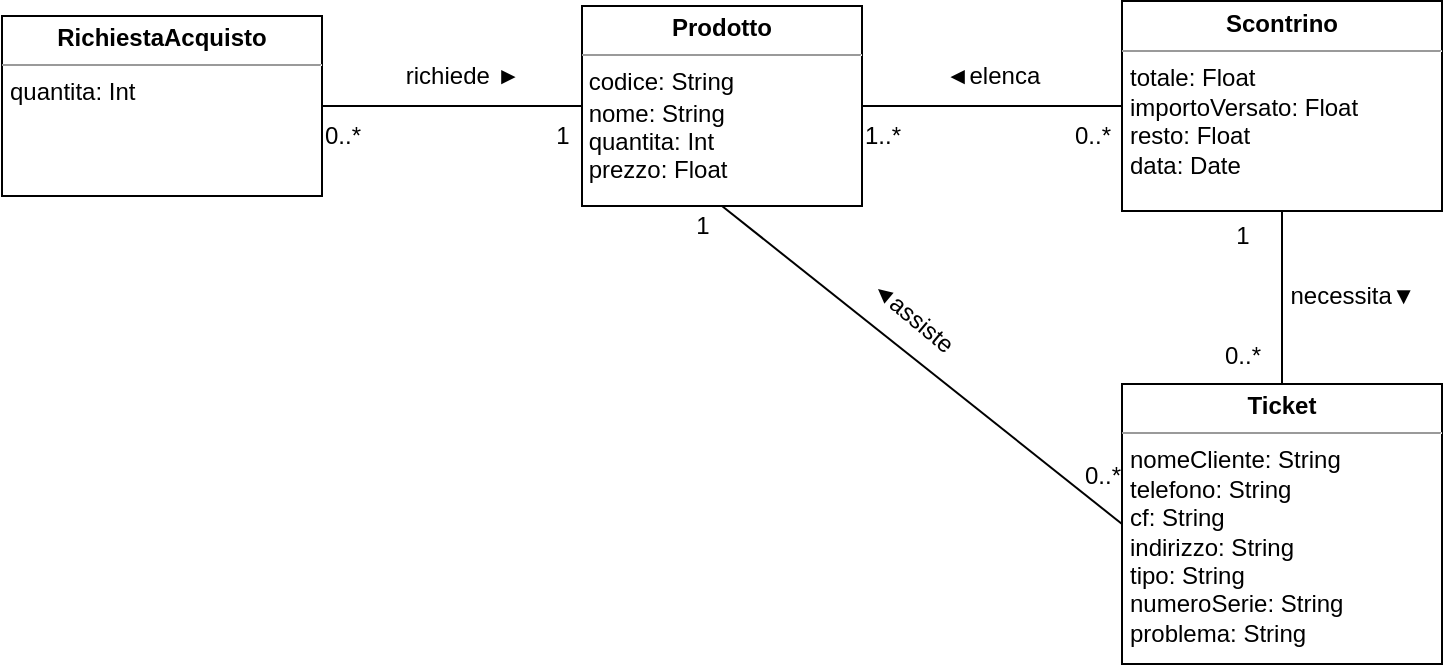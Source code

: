 <mxfile version="13.10.6" type="device"><diagram id="cYoUHROmjjAC7cvTl_PV" name="Page-1"><mxGraphModel dx="1038" dy="624" grid="1" gridSize="10" guides="1" tooltips="1" connect="1" arrows="1" fold="1" page="1" pageScale="1" pageWidth="1169" pageHeight="827" math="0" shadow="0"><root><mxCell id="0"/><mxCell id="1" parent="0"/><mxCell id="BzHUVt97pY8xe2s93rAY-1" value="&lt;p style=&quot;margin: 0px ; margin-top: 4px ; text-align: center&quot;&gt;&lt;b&gt;RichiestaAcquisto&lt;/b&gt;&lt;/p&gt;&lt;hr size=&quot;1&quot;&gt;&lt;p style=&quot;margin: 0px ; margin-left: 4px&quot;&gt;quantita: Int&lt;/p&gt;&lt;p style=&quot;margin: 0px ; margin-left: 4px&quot;&gt;&lt;br&gt;&lt;/p&gt;" style="verticalAlign=top;align=left;overflow=fill;fontSize=12;fontFamily=Helvetica;html=1;" vertex="1" parent="1"><mxGeometry x="80" y="230" width="160" height="90" as="geometry"/></mxCell><mxCell id="BzHUVt97pY8xe2s93rAY-2" value="&lt;p style=&quot;margin: 0px ; margin-top: 4px ; text-align: center&quot;&gt;&lt;b&gt;Prodotto&lt;/b&gt;&lt;/p&gt;&lt;hr size=&quot;1&quot;&gt;&lt;div style=&quot;height: 2px&quot;&gt;&amp;nbsp;codice: String&lt;/div&gt;&lt;div style=&quot;height: 2px&quot;&gt;&lt;br&gt;&lt;/div&gt;&lt;div style=&quot;height: 2px&quot;&gt;&lt;br&gt;&lt;/div&gt;&lt;div style=&quot;height: 2px&quot;&gt;&lt;br&gt;&lt;/div&gt;&lt;div style=&quot;height: 2px&quot;&gt;&lt;br&gt;&lt;/div&gt;&lt;div style=&quot;height: 2px&quot;&gt;&lt;br&gt;&lt;/div&gt;&lt;div style=&quot;height: 2px&quot;&gt;&lt;br&gt;&lt;/div&gt;&lt;div style=&quot;height: 2px&quot;&gt;&lt;br&gt;&lt;/div&gt;&lt;div style=&quot;height: 2px&quot;&gt;&amp;nbsp;nome: String&lt;/div&gt;&lt;div style=&quot;height: 2px&quot;&gt;&lt;br&gt;&lt;/div&gt;&lt;div style=&quot;height: 2px&quot;&gt;&lt;br&gt;&lt;/div&gt;&lt;div style=&quot;height: 2px&quot;&gt;&lt;br&gt;&lt;/div&gt;&lt;div style=&quot;height: 2px&quot;&gt;&lt;br&gt;&lt;/div&gt;&lt;div style=&quot;height: 2px&quot;&gt;&lt;br&gt;&lt;/div&gt;&lt;div style=&quot;height: 2px&quot;&gt;&lt;br&gt;&lt;/div&gt;&lt;div style=&quot;height: 2px&quot;&gt;&amp;nbsp;quantita: Int&lt;/div&gt;&lt;div style=&quot;height: 2px&quot;&gt;&lt;br&gt;&lt;/div&gt;&lt;div style=&quot;height: 2px&quot;&gt;&lt;br&gt;&lt;/div&gt;&lt;div style=&quot;height: 2px&quot;&gt;&lt;br&gt;&lt;/div&gt;&lt;div style=&quot;height: 2px&quot;&gt;&lt;br&gt;&lt;/div&gt;&lt;div style=&quot;height: 2px&quot;&gt;&lt;br&gt;&lt;/div&gt;&lt;div style=&quot;height: 2px&quot;&gt;&lt;br&gt;&lt;/div&gt;&lt;div style=&quot;height: 2px&quot;&gt;&lt;span&gt;&amp;nbsp;prezzo: Float&lt;/span&gt;&lt;br&gt;&lt;/div&gt;" style="verticalAlign=top;align=left;overflow=fill;fontSize=12;fontFamily=Helvetica;html=1;" vertex="1" parent="1"><mxGeometry x="370" y="225" width="140" height="100" as="geometry"/></mxCell><mxCell id="BzHUVt97pY8xe2s93rAY-3" value="&lt;p style=&quot;margin: 0px ; margin-top: 4px ; text-align: center&quot;&gt;&lt;b&gt;Scontrino&lt;/b&gt;&lt;/p&gt;&lt;hr size=&quot;1&quot;&gt;&lt;p style=&quot;margin: 0px ; margin-left: 4px&quot;&gt;totale: Float&lt;/p&gt;&lt;p style=&quot;margin: 0px ; margin-left: 4px&quot;&gt;importoVersato: Float&lt;/p&gt;&lt;p style=&quot;margin: 0px ; margin-left: 4px&quot;&gt;resto: Float&lt;/p&gt;&lt;p style=&quot;margin: 0px ; margin-left: 4px&quot;&gt;data: Date&lt;/p&gt;&lt;p style=&quot;margin: 0px ; margin-left: 4px&quot;&gt;&lt;br&gt;&lt;/p&gt;" style="verticalAlign=top;align=left;overflow=fill;fontSize=12;fontFamily=Helvetica;html=1;" vertex="1" parent="1"><mxGeometry x="640" y="222.5" width="160" height="105" as="geometry"/></mxCell><mxCell id="BzHUVt97pY8xe2s93rAY-4" value="&lt;p style=&quot;margin: 0px ; margin-top: 4px ; text-align: center&quot;&gt;&lt;b&gt;Ticket&lt;/b&gt;&lt;/p&gt;&lt;hr size=&quot;1&quot;&gt;&lt;p style=&quot;margin: 0px ; margin-left: 4px&quot;&gt;nomeCliente: String&lt;/p&gt;&lt;p style=&quot;margin: 0px ; margin-left: 4px&quot;&gt;telefono: String&lt;/p&gt;&lt;p style=&quot;margin: 0px ; margin-left: 4px&quot;&gt;cf: String&lt;/p&gt;&lt;p style=&quot;margin: 0px ; margin-left: 4px&quot;&gt;indirizzo: String&lt;/p&gt;&lt;p style=&quot;margin: 0px ; margin-left: 4px&quot;&gt;tipo: String&lt;/p&gt;&lt;p style=&quot;margin: 0px ; margin-left: 4px&quot;&gt;numeroSerie: String&lt;/p&gt;&lt;p style=&quot;margin: 0px ; margin-left: 4px&quot;&gt;problema: String&lt;/p&gt;&lt;p style=&quot;margin: 0px ; margin-left: 4px&quot;&gt;&lt;br&gt;&lt;/p&gt;&lt;p style=&quot;margin: 0px ; margin-left: 4px&quot;&gt;&lt;br&gt;&lt;/p&gt;" style="verticalAlign=top;align=left;overflow=fill;fontSize=12;fontFamily=Helvetica;html=1;" vertex="1" parent="1"><mxGeometry x="640" y="414" width="160" height="140" as="geometry"/></mxCell><mxCell id="BzHUVt97pY8xe2s93rAY-5" value="" style="endArrow=none;html=1;exitX=1;exitY=0.5;exitDx=0;exitDy=0;entryX=0;entryY=0.5;entryDx=0;entryDy=0;" edge="1" parent="1" source="BzHUVt97pY8xe2s93rAY-1" target="BzHUVt97pY8xe2s93rAY-2"><mxGeometry width="50" height="50" relative="1" as="geometry"><mxPoint x="500" y="350" as="sourcePoint"/><mxPoint x="550" y="300" as="targetPoint"/></mxGeometry></mxCell><mxCell id="BzHUVt97pY8xe2s93rAY-6" value="" style="endArrow=none;html=1;entryX=0;entryY=0.5;entryDx=0;entryDy=0;exitX=1;exitY=0.5;exitDx=0;exitDy=0;" edge="1" parent="1" source="BzHUVt97pY8xe2s93rAY-2" target="BzHUVt97pY8xe2s93rAY-3"><mxGeometry width="50" height="50" relative="1" as="geometry"><mxPoint x="500" y="350" as="sourcePoint"/><mxPoint x="550" y="300" as="targetPoint"/></mxGeometry></mxCell><mxCell id="BzHUVt97pY8xe2s93rAY-7" value="" style="endArrow=none;html=1;exitX=0.5;exitY=0;exitDx=0;exitDy=0;entryX=0.5;entryY=1;entryDx=0;entryDy=0;" edge="1" parent="1" source="BzHUVt97pY8xe2s93rAY-4" target="BzHUVt97pY8xe2s93rAY-3"><mxGeometry width="50" height="50" relative="1" as="geometry"><mxPoint x="500" y="350" as="sourcePoint"/><mxPoint x="550" y="300" as="targetPoint"/></mxGeometry></mxCell><mxCell id="BzHUVt97pY8xe2s93rAY-8" value="" style="endArrow=none;html=1;entryX=0;entryY=0.5;entryDx=0;entryDy=0;exitX=0.5;exitY=1;exitDx=0;exitDy=0;" edge="1" parent="1" source="BzHUVt97pY8xe2s93rAY-2" target="BzHUVt97pY8xe2s93rAY-4"><mxGeometry width="50" height="50" relative="1" as="geometry"><mxPoint x="500" y="350" as="sourcePoint"/><mxPoint x="550" y="300" as="targetPoint"/></mxGeometry></mxCell><mxCell id="BzHUVt97pY8xe2s93rAY-9" value="0..*" style="text;html=1;align=center;verticalAlign=middle;resizable=0;points=[];autosize=1;" vertex="1" parent="1"><mxGeometry x="235" y="280" width="30" height="20" as="geometry"/></mxCell><mxCell id="BzHUVt97pY8xe2s93rAY-10" value="1" style="text;html=1;align=center;verticalAlign=middle;resizable=0;points=[];autosize=1;" vertex="1" parent="1"><mxGeometry x="350" y="280" width="20" height="20" as="geometry"/></mxCell><mxCell id="BzHUVt97pY8xe2s93rAY-11" value="1..*" style="text;html=1;align=center;verticalAlign=middle;resizable=0;points=[];autosize=1;" vertex="1" parent="1"><mxGeometry x="505" y="280" width="30" height="20" as="geometry"/></mxCell><mxCell id="BzHUVt97pY8xe2s93rAY-12" value="0..*" style="text;html=1;align=center;verticalAlign=middle;resizable=0;points=[];autosize=1;" vertex="1" parent="1"><mxGeometry x="610" y="280" width="30" height="20" as="geometry"/></mxCell><mxCell id="BzHUVt97pY8xe2s93rAY-13" value="1" style="text;html=1;align=center;verticalAlign=middle;resizable=0;points=[];autosize=1;" vertex="1" parent="1"><mxGeometry x="690" y="330" width="20" height="20" as="geometry"/></mxCell><mxCell id="BzHUVt97pY8xe2s93rAY-14" value="0..*" style="text;html=1;align=center;verticalAlign=middle;resizable=0;points=[];autosize=1;" vertex="1" parent="1"><mxGeometry x="685" y="390" width="30" height="20" as="geometry"/></mxCell><mxCell id="BzHUVt97pY8xe2s93rAY-15" value="0..*" style="text;html=1;align=center;verticalAlign=middle;resizable=0;points=[];autosize=1;" vertex="1" parent="1"><mxGeometry x="615" y="450" width="30" height="20" as="geometry"/></mxCell><mxCell id="BzHUVt97pY8xe2s93rAY-16" value="1" style="text;html=1;align=center;verticalAlign=middle;resizable=0;points=[];autosize=1;" vertex="1" parent="1"><mxGeometry x="420" y="325" width="20" height="20" as="geometry"/></mxCell><mxCell id="BzHUVt97pY8xe2s93rAY-17" value="richiede ►" style="text;html=1;align=center;verticalAlign=middle;resizable=0;points=[];autosize=1;" vertex="1" parent="1"><mxGeometry x="275" y="250" width="70" height="20" as="geometry"/></mxCell><mxCell id="BzHUVt97pY8xe2s93rAY-22" value="◄assiste" style="text;html=1;align=center;verticalAlign=middle;resizable=0;points=[];autosize=1;rotation=40;" vertex="1" parent="1"><mxGeometry x="500" y="370" width="70" height="20" as="geometry"/></mxCell><mxCell id="BzHUVt97pY8xe2s93rAY-23" value="necessita▼" style="text;html=1;align=center;verticalAlign=middle;resizable=0;points=[];autosize=1;rotation=0;" vertex="1" parent="1"><mxGeometry x="715" y="360" width="80" height="20" as="geometry"/></mxCell><mxCell id="BzHUVt97pY8xe2s93rAY-24" value="◄elenca" style="text;html=1;align=center;verticalAlign=middle;resizable=0;points=[];autosize=1;" vertex="1" parent="1"><mxGeometry x="545" y="250" width="60" height="20" as="geometry"/></mxCell></root></mxGraphModel></diagram></mxfile>